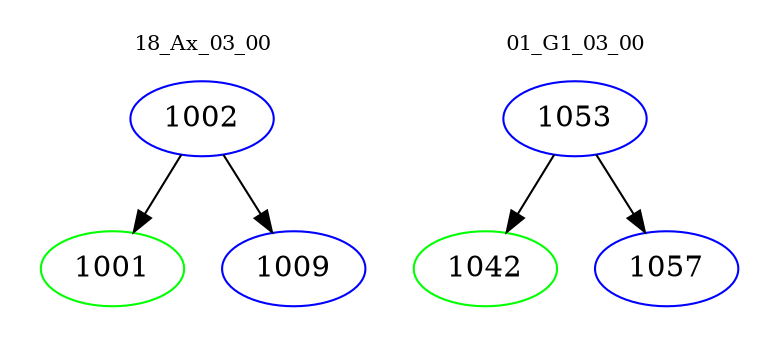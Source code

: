 digraph{
subgraph cluster_0 {
color = white
label = "18_Ax_03_00";
fontsize=10;
T0_1002 [label="1002", color="blue"]
T0_1002 -> T0_1001 [color="black"]
T0_1001 [label="1001", color="green"]
T0_1002 -> T0_1009 [color="black"]
T0_1009 [label="1009", color="blue"]
}
subgraph cluster_1 {
color = white
label = "01_G1_03_00";
fontsize=10;
T1_1053 [label="1053", color="blue"]
T1_1053 -> T1_1042 [color="black"]
T1_1042 [label="1042", color="green"]
T1_1053 -> T1_1057 [color="black"]
T1_1057 [label="1057", color="blue"]
}
}
